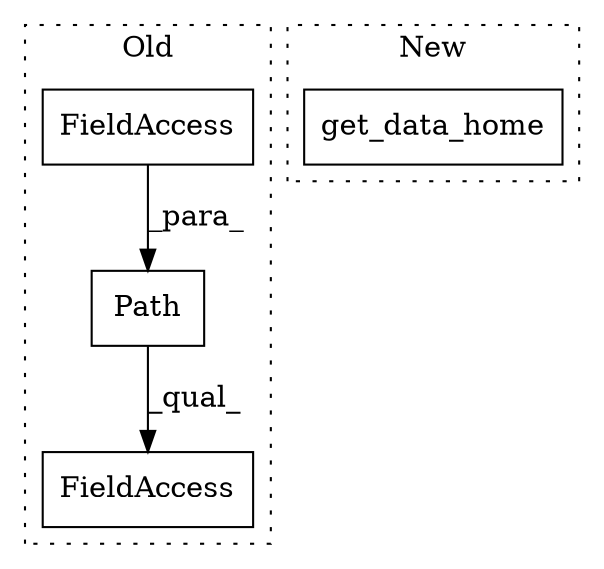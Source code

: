 digraph G {
subgraph cluster0 {
1 [label="Path" a="32" s="1921,1934" l="5,1" shape="box"];
3 [label="FieldAccess" a="22" s="1921" l="21" shape="box"];
4 [label="FieldAccess" a="22" s="1926" l="8" shape="box"];
label = "Old";
style="dotted";
}
subgraph cluster1 {
2 [label="get_data_home" a="32" s="2479" l="15" shape="box"];
label = "New";
style="dotted";
}
1 -> 3 [label="_qual_"];
4 -> 1 [label="_para_"];
}